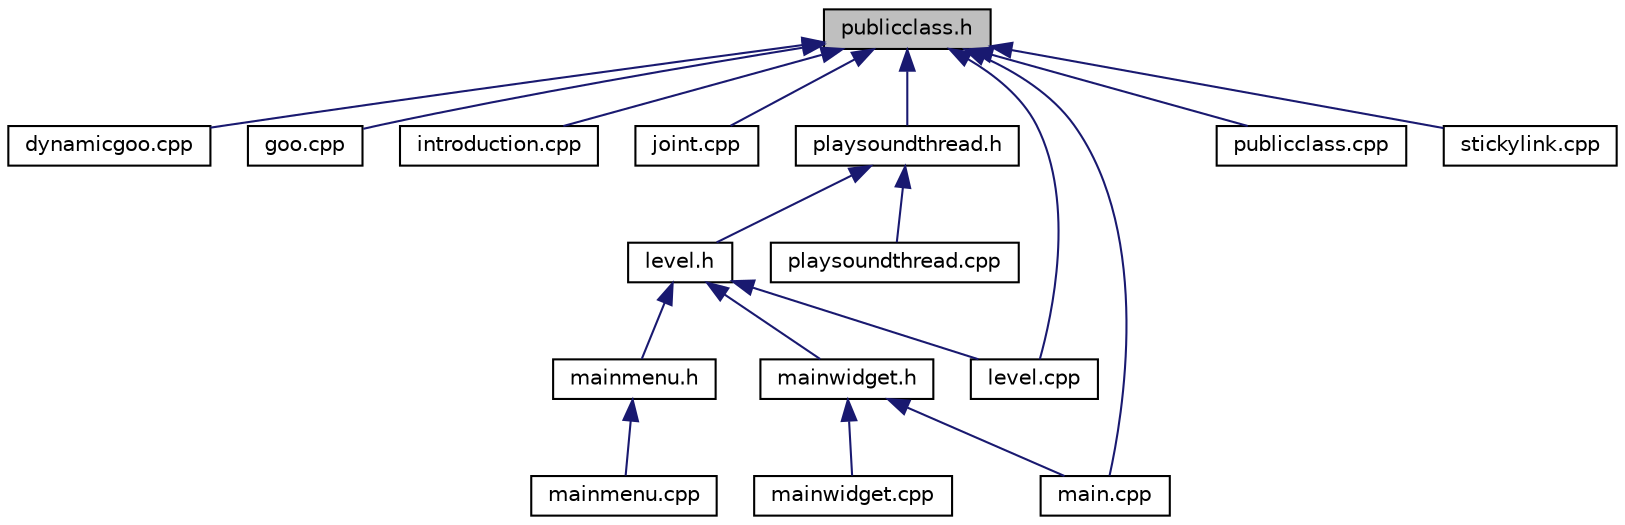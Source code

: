 digraph G
{
  edge [fontname="Helvetica",fontsize="10",labelfontname="Helvetica",labelfontsize="10"];
  node [fontname="Helvetica",fontsize="10",shape=record];
  Node1 [label="publicclass.h",height=0.2,width=0.4,color="black", fillcolor="grey75", style="filled" fontcolor="black"];
  Node1 -> Node2 [dir="back",color="midnightblue",fontsize="10",style="solid",fontname="Helvetica"];
  Node2 [label="dynamicgoo.cpp",height=0.2,width=0.4,color="black", fillcolor="white", style="filled",URL="$dynamicgoo_8cpp.html"];
  Node1 -> Node3 [dir="back",color="midnightblue",fontsize="10",style="solid",fontname="Helvetica"];
  Node3 [label="goo.cpp",height=0.2,width=0.4,color="black", fillcolor="white", style="filled",URL="$goo_8cpp.html"];
  Node1 -> Node4 [dir="back",color="midnightblue",fontsize="10",style="solid",fontname="Helvetica"];
  Node4 [label="introduction.cpp",height=0.2,width=0.4,color="black", fillcolor="white", style="filled",URL="$introduction_8cpp.html"];
  Node1 -> Node5 [dir="back",color="midnightblue",fontsize="10",style="solid",fontname="Helvetica"];
  Node5 [label="joint.cpp",height=0.2,width=0.4,color="black", fillcolor="white", style="filled",URL="$joint_8cpp.html"];
  Node1 -> Node6 [dir="back",color="midnightblue",fontsize="10",style="solid",fontname="Helvetica"];
  Node6 [label="playsoundthread.h",height=0.2,width=0.4,color="black", fillcolor="white", style="filled",URL="$playsoundthread_8h.html"];
  Node6 -> Node7 [dir="back",color="midnightblue",fontsize="10",style="solid",fontname="Helvetica"];
  Node7 [label="level.h",height=0.2,width=0.4,color="black", fillcolor="white", style="filled",URL="$level_8h.html"];
  Node7 -> Node8 [dir="back",color="midnightblue",fontsize="10",style="solid",fontname="Helvetica"];
  Node8 [label="level.cpp",height=0.2,width=0.4,color="black", fillcolor="white", style="filled",URL="$level_8cpp.html"];
  Node7 -> Node9 [dir="back",color="midnightblue",fontsize="10",style="solid",fontname="Helvetica"];
  Node9 [label="mainwidget.h",height=0.2,width=0.4,color="black", fillcolor="white", style="filled",URL="$mainwidget_8h.html"];
  Node9 -> Node10 [dir="back",color="midnightblue",fontsize="10",style="solid",fontname="Helvetica"];
  Node10 [label="main.cpp",height=0.2,width=0.4,color="black", fillcolor="white", style="filled",URL="$main_8cpp.html"];
  Node9 -> Node11 [dir="back",color="midnightblue",fontsize="10",style="solid",fontname="Helvetica"];
  Node11 [label="mainwidget.cpp",height=0.2,width=0.4,color="black", fillcolor="white", style="filled",URL="$mainwidget_8cpp.html"];
  Node7 -> Node12 [dir="back",color="midnightblue",fontsize="10",style="solid",fontname="Helvetica"];
  Node12 [label="mainmenu.h",height=0.2,width=0.4,color="black", fillcolor="white", style="filled",URL="$mainmenu_8h.html"];
  Node12 -> Node13 [dir="back",color="midnightblue",fontsize="10",style="solid",fontname="Helvetica"];
  Node13 [label="mainmenu.cpp",height=0.2,width=0.4,color="black", fillcolor="white", style="filled",URL="$mainmenu_8cpp.html"];
  Node6 -> Node14 [dir="back",color="midnightblue",fontsize="10",style="solid",fontname="Helvetica"];
  Node14 [label="playsoundthread.cpp",height=0.2,width=0.4,color="black", fillcolor="white", style="filled",URL="$playsoundthread_8cpp.html"];
  Node1 -> Node8 [dir="back",color="midnightblue",fontsize="10",style="solid",fontname="Helvetica"];
  Node1 -> Node10 [dir="back",color="midnightblue",fontsize="10",style="solid",fontname="Helvetica"];
  Node1 -> Node15 [dir="back",color="midnightblue",fontsize="10",style="solid",fontname="Helvetica"];
  Node15 [label="publicclass.cpp",height=0.2,width=0.4,color="black", fillcolor="white", style="filled",URL="$publicclass_8cpp.html"];
  Node1 -> Node16 [dir="back",color="midnightblue",fontsize="10",style="solid",fontname="Helvetica"];
  Node16 [label="stickylink.cpp",height=0.2,width=0.4,color="black", fillcolor="white", style="filled",URL="$stickylink_8cpp.html"];
}
